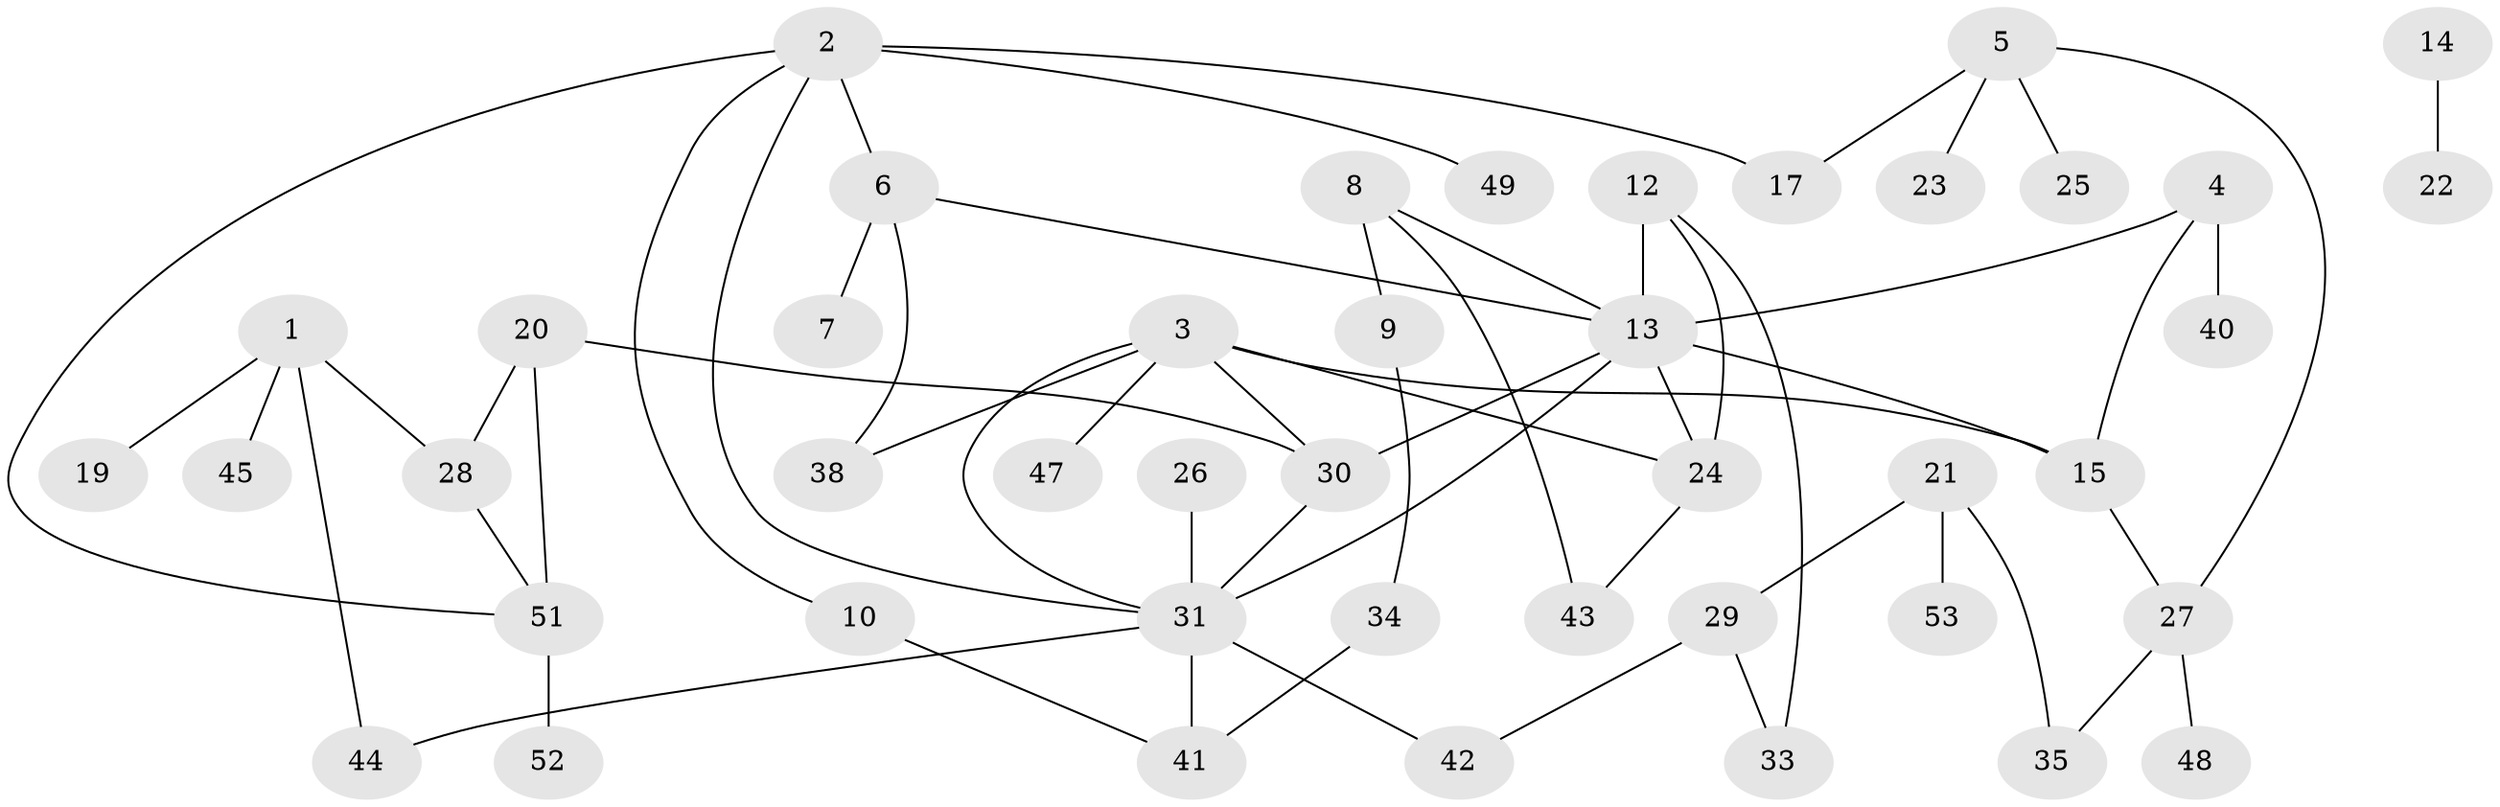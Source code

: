 // original degree distribution, {4: 0.06666666666666667, 2: 0.29523809523809524, 3: 0.19047619047619047, 1: 0.29523809523809524, 5: 0.06666666666666667, 0: 0.06666666666666667, 6: 0.009523809523809525, 8: 0.009523809523809525}
// Generated by graph-tools (version 1.1) at 2025/33/03/09/25 02:33:57]
// undirected, 44 vertices, 59 edges
graph export_dot {
graph [start="1"]
  node [color=gray90,style=filled];
  1;
  2;
  3;
  4;
  5;
  6;
  7;
  8;
  9;
  10;
  12;
  13;
  14;
  15;
  17;
  19;
  20;
  21;
  22;
  23;
  24;
  25;
  26;
  27;
  28;
  29;
  30;
  31;
  33;
  34;
  35;
  38;
  40;
  41;
  42;
  43;
  44;
  45;
  47;
  48;
  49;
  51;
  52;
  53;
  1 -- 19 [weight=1.0];
  1 -- 28 [weight=1.0];
  1 -- 44 [weight=1.0];
  1 -- 45 [weight=1.0];
  2 -- 6 [weight=1.0];
  2 -- 10 [weight=1.0];
  2 -- 17 [weight=1.0];
  2 -- 31 [weight=1.0];
  2 -- 49 [weight=1.0];
  2 -- 51 [weight=1.0];
  3 -- 15 [weight=1.0];
  3 -- 24 [weight=1.0];
  3 -- 30 [weight=1.0];
  3 -- 31 [weight=1.0];
  3 -- 38 [weight=1.0];
  3 -- 47 [weight=1.0];
  4 -- 13 [weight=1.0];
  4 -- 15 [weight=1.0];
  4 -- 40 [weight=1.0];
  5 -- 17 [weight=1.0];
  5 -- 23 [weight=1.0];
  5 -- 25 [weight=1.0];
  5 -- 27 [weight=1.0];
  6 -- 7 [weight=1.0];
  6 -- 13 [weight=1.0];
  6 -- 38 [weight=1.0];
  8 -- 9 [weight=1.0];
  8 -- 13 [weight=1.0];
  8 -- 43 [weight=1.0];
  9 -- 34 [weight=1.0];
  10 -- 41 [weight=1.0];
  12 -- 13 [weight=1.0];
  12 -- 24 [weight=1.0];
  12 -- 33 [weight=1.0];
  13 -- 15 [weight=1.0];
  13 -- 24 [weight=1.0];
  13 -- 30 [weight=1.0];
  13 -- 31 [weight=1.0];
  14 -- 22 [weight=1.0];
  15 -- 27 [weight=1.0];
  20 -- 28 [weight=1.0];
  20 -- 30 [weight=1.0];
  20 -- 51 [weight=2.0];
  21 -- 29 [weight=2.0];
  21 -- 35 [weight=2.0];
  21 -- 53 [weight=1.0];
  24 -- 43 [weight=1.0];
  26 -- 31 [weight=1.0];
  27 -- 35 [weight=1.0];
  27 -- 48 [weight=1.0];
  28 -- 51 [weight=1.0];
  29 -- 33 [weight=1.0];
  29 -- 42 [weight=1.0];
  30 -- 31 [weight=1.0];
  31 -- 41 [weight=3.0];
  31 -- 42 [weight=1.0];
  31 -- 44 [weight=1.0];
  34 -- 41 [weight=1.0];
  51 -- 52 [weight=1.0];
}
